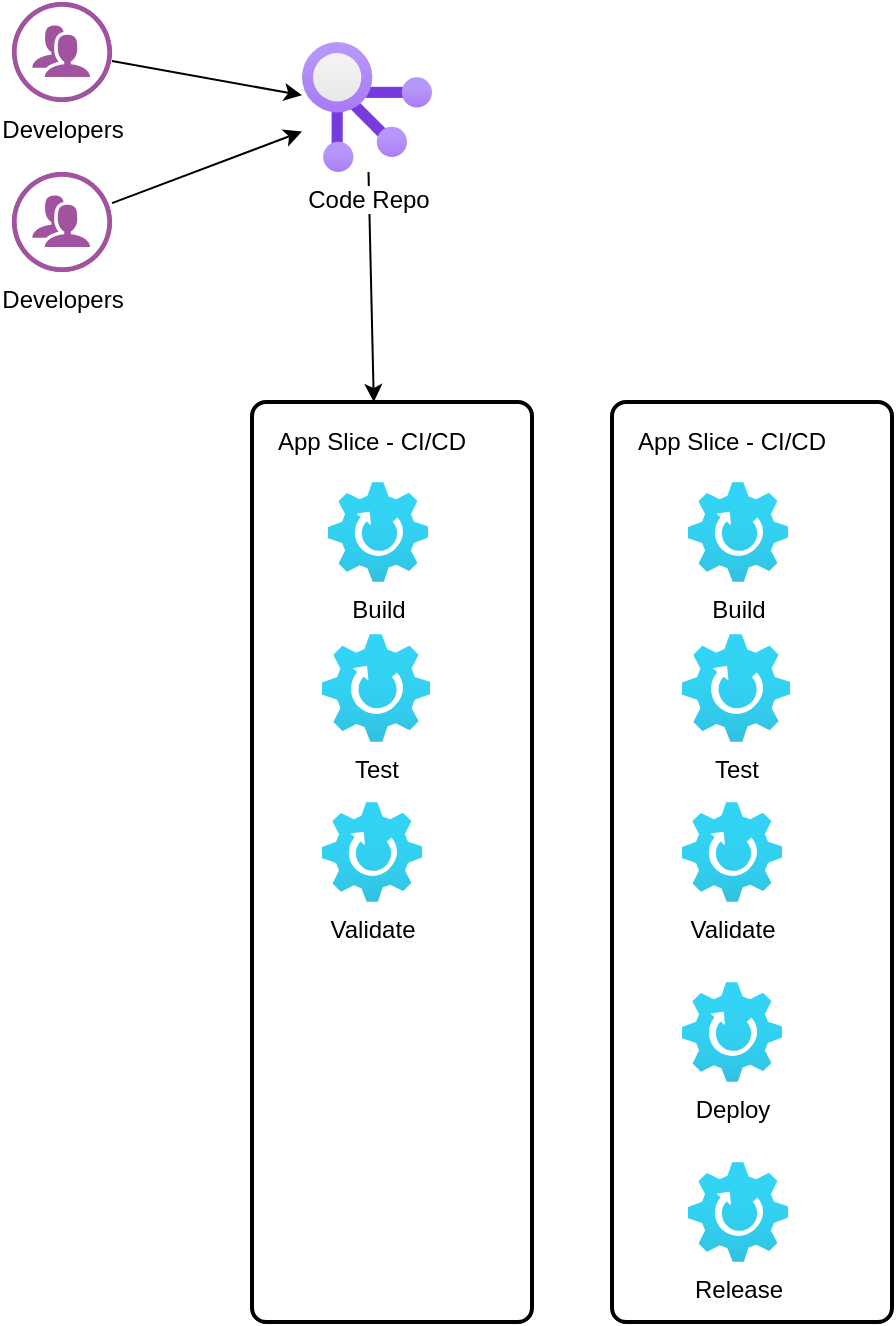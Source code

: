 <mxfile version="13.8.1" type="github">
  <diagram id="gNEncinw4pv7p97WwHMH" name="Page-1">
    <mxGraphModel dx="1460" dy="624" grid="1" gridSize="10" guides="1" tooltips="1" connect="1" arrows="1" fold="1" page="1" pageScale="1" pageWidth="850" pageHeight="1100" math="0" shadow="0">
      <root>
        <mxCell id="0" />
        <mxCell id="1" parent="0" />
        <mxCell id="ztYITYpNCJNHEoaw5Kxi-1" value="" style="rounded=1;whiteSpace=wrap;html=1;absoluteArcSize=1;arcSize=14;strokeWidth=2;" vertex="1" parent="1">
          <mxGeometry x="180" y="230" width="140" height="460" as="geometry" />
        </mxCell>
        <mxCell id="ztYITYpNCJNHEoaw5Kxi-2" value="App Slice - CI/CD" style="text;html=1;strokeColor=none;fillColor=none;align=center;verticalAlign=middle;whiteSpace=wrap;rounded=0;" vertex="1" parent="1">
          <mxGeometry x="190" y="240" width="100" height="20" as="geometry" />
        </mxCell>
        <mxCell id="ztYITYpNCJNHEoaw5Kxi-3" value="Build" style="aspect=fixed;html=1;points=[];align=center;image;fontSize=12;image=img/lib/azure2/general/Gear.svg;" vertex="1" parent="1">
          <mxGeometry x="218" y="270" width="50" height="50" as="geometry" />
        </mxCell>
        <mxCell id="ztYITYpNCJNHEoaw5Kxi-4" value="Test" style="aspect=fixed;html=1;points=[];align=center;image;fontSize=12;image=img/lib/azure2/general/Gear.svg;imageBackground=#ffffff;" vertex="1" parent="1">
          <mxGeometry x="215" y="346" width="54" height="54" as="geometry" />
        </mxCell>
        <mxCell id="ztYITYpNCJNHEoaw5Kxi-5" value="Validate&lt;br&gt;" style="aspect=fixed;html=1;points=[];align=center;image;fontSize=12;image=img/lib/azure2/general/Gear.svg;" vertex="1" parent="1">
          <mxGeometry x="215" y="430" width="50" height="50" as="geometry" />
        </mxCell>
        <mxCell id="ztYITYpNCJNHEoaw5Kxi-24" style="edgeStyle=none;rounded=0;orthogonalLoop=1;jettySize=auto;html=1;entryX=0.435;entryY=0;entryDx=0;entryDy=0;entryPerimeter=0;" edge="1" parent="1" source="ztYITYpNCJNHEoaw5Kxi-9" target="ztYITYpNCJNHEoaw5Kxi-1">
          <mxGeometry relative="1" as="geometry" />
        </mxCell>
        <mxCell id="ztYITYpNCJNHEoaw5Kxi-9" value="Code Repo" style="aspect=fixed;html=1;points=[];align=center;image;fontSize=12;image=img/lib/azure2/general/TFS_VC_Repository.svg;" vertex="1" parent="1">
          <mxGeometry x="205" y="50" width="65" height="65" as="geometry" />
        </mxCell>
        <mxCell id="ztYITYpNCJNHEoaw5Kxi-12" style="rounded=0;orthogonalLoop=1;jettySize=auto;html=1;" edge="1" parent="1" source="ztYITYpNCJNHEoaw5Kxi-11" target="ztYITYpNCJNHEoaw5Kxi-9">
          <mxGeometry relative="1" as="geometry">
            <mxPoint x="290" y="65" as="targetPoint" />
          </mxGeometry>
        </mxCell>
        <mxCell id="ztYITYpNCJNHEoaw5Kxi-11" value="Developers" style="verticalLabelPosition=bottom;html=1;fillColor=#A153A0;strokeColor=#ffffff;verticalAlign=top;align=center;points=[[0,0.5,0],[0.125,0.25,0],[0.25,0,0],[0.5,0,0],[0.75,0,0],[0.875,0.25,0],[1,0.5,0],[0.875,0.75,0],[0.75,1,0],[0.5,1,0],[0.125,0.75,0]];pointerEvents=1;shape=mxgraph.cisco_safe.compositeIcon;bgIcon=ellipse;resIcon=mxgraph.cisco_safe.design.users;" vertex="1" parent="1">
          <mxGeometry x="60" y="30" width="50" height="50" as="geometry" />
        </mxCell>
        <mxCell id="ztYITYpNCJNHEoaw5Kxi-16" style="edgeStyle=none;rounded=0;orthogonalLoop=1;jettySize=auto;html=1;" edge="1" parent="1" source="ztYITYpNCJNHEoaw5Kxi-15" target="ztYITYpNCJNHEoaw5Kxi-9">
          <mxGeometry relative="1" as="geometry" />
        </mxCell>
        <mxCell id="ztYITYpNCJNHEoaw5Kxi-15" value="Developers" style="verticalLabelPosition=bottom;html=1;fillColor=#A153A0;strokeColor=#ffffff;verticalAlign=top;align=center;points=[[0,0.5,0],[0.125,0.25,0],[0.25,0,0],[0.5,0,0],[0.75,0,0],[0.875,0.25,0],[1,0.5,0],[0.875,0.75,0],[0.75,1,0],[0.5,1,0],[0.125,0.75,0]];pointerEvents=1;shape=mxgraph.cisco_safe.compositeIcon;bgIcon=ellipse;resIcon=mxgraph.cisco_safe.design.users;" vertex="1" parent="1">
          <mxGeometry x="60" y="115" width="50" height="50" as="geometry" />
        </mxCell>
        <mxCell id="ztYITYpNCJNHEoaw5Kxi-17" value="" style="rounded=1;whiteSpace=wrap;html=1;absoluteArcSize=1;arcSize=14;strokeWidth=2;" vertex="1" parent="1">
          <mxGeometry x="360" y="230" width="140" height="460" as="geometry" />
        </mxCell>
        <mxCell id="ztYITYpNCJNHEoaw5Kxi-18" value="App Slice - CI/CD" style="text;html=1;strokeColor=none;fillColor=none;align=center;verticalAlign=middle;whiteSpace=wrap;rounded=0;" vertex="1" parent="1">
          <mxGeometry x="370" y="240" width="100" height="20" as="geometry" />
        </mxCell>
        <mxCell id="ztYITYpNCJNHEoaw5Kxi-19" value="Build" style="aspect=fixed;html=1;points=[];align=center;image;fontSize=12;image=img/lib/azure2/general/Gear.svg;" vertex="1" parent="1">
          <mxGeometry x="398" y="270" width="50" height="50" as="geometry" />
        </mxCell>
        <mxCell id="ztYITYpNCJNHEoaw5Kxi-20" value="Test" style="aspect=fixed;html=1;points=[];align=center;image;fontSize=12;image=img/lib/azure2/general/Gear.svg;imageBackground=#ffffff;" vertex="1" parent="1">
          <mxGeometry x="395" y="346" width="54" height="54" as="geometry" />
        </mxCell>
        <mxCell id="ztYITYpNCJNHEoaw5Kxi-21" value="Validate&lt;br&gt;" style="aspect=fixed;html=1;points=[];align=center;image;fontSize=12;image=img/lib/azure2/general/Gear.svg;" vertex="1" parent="1">
          <mxGeometry x="395" y="430" width="50" height="50" as="geometry" />
        </mxCell>
        <mxCell id="ztYITYpNCJNHEoaw5Kxi-22" value="Deploy" style="aspect=fixed;html=1;points=[];align=center;image;fontSize=12;image=img/lib/azure2/general/Gear.svg;" vertex="1" parent="1">
          <mxGeometry x="395" y="520" width="50" height="50" as="geometry" />
        </mxCell>
        <mxCell id="ztYITYpNCJNHEoaw5Kxi-23" value="Release" style="aspect=fixed;html=1;points=[];align=center;image;fontSize=12;image=img/lib/azure2/general/Gear.svg;" vertex="1" parent="1">
          <mxGeometry x="398" y="610" width="50" height="50" as="geometry" />
        </mxCell>
      </root>
    </mxGraphModel>
  </diagram>
</mxfile>

